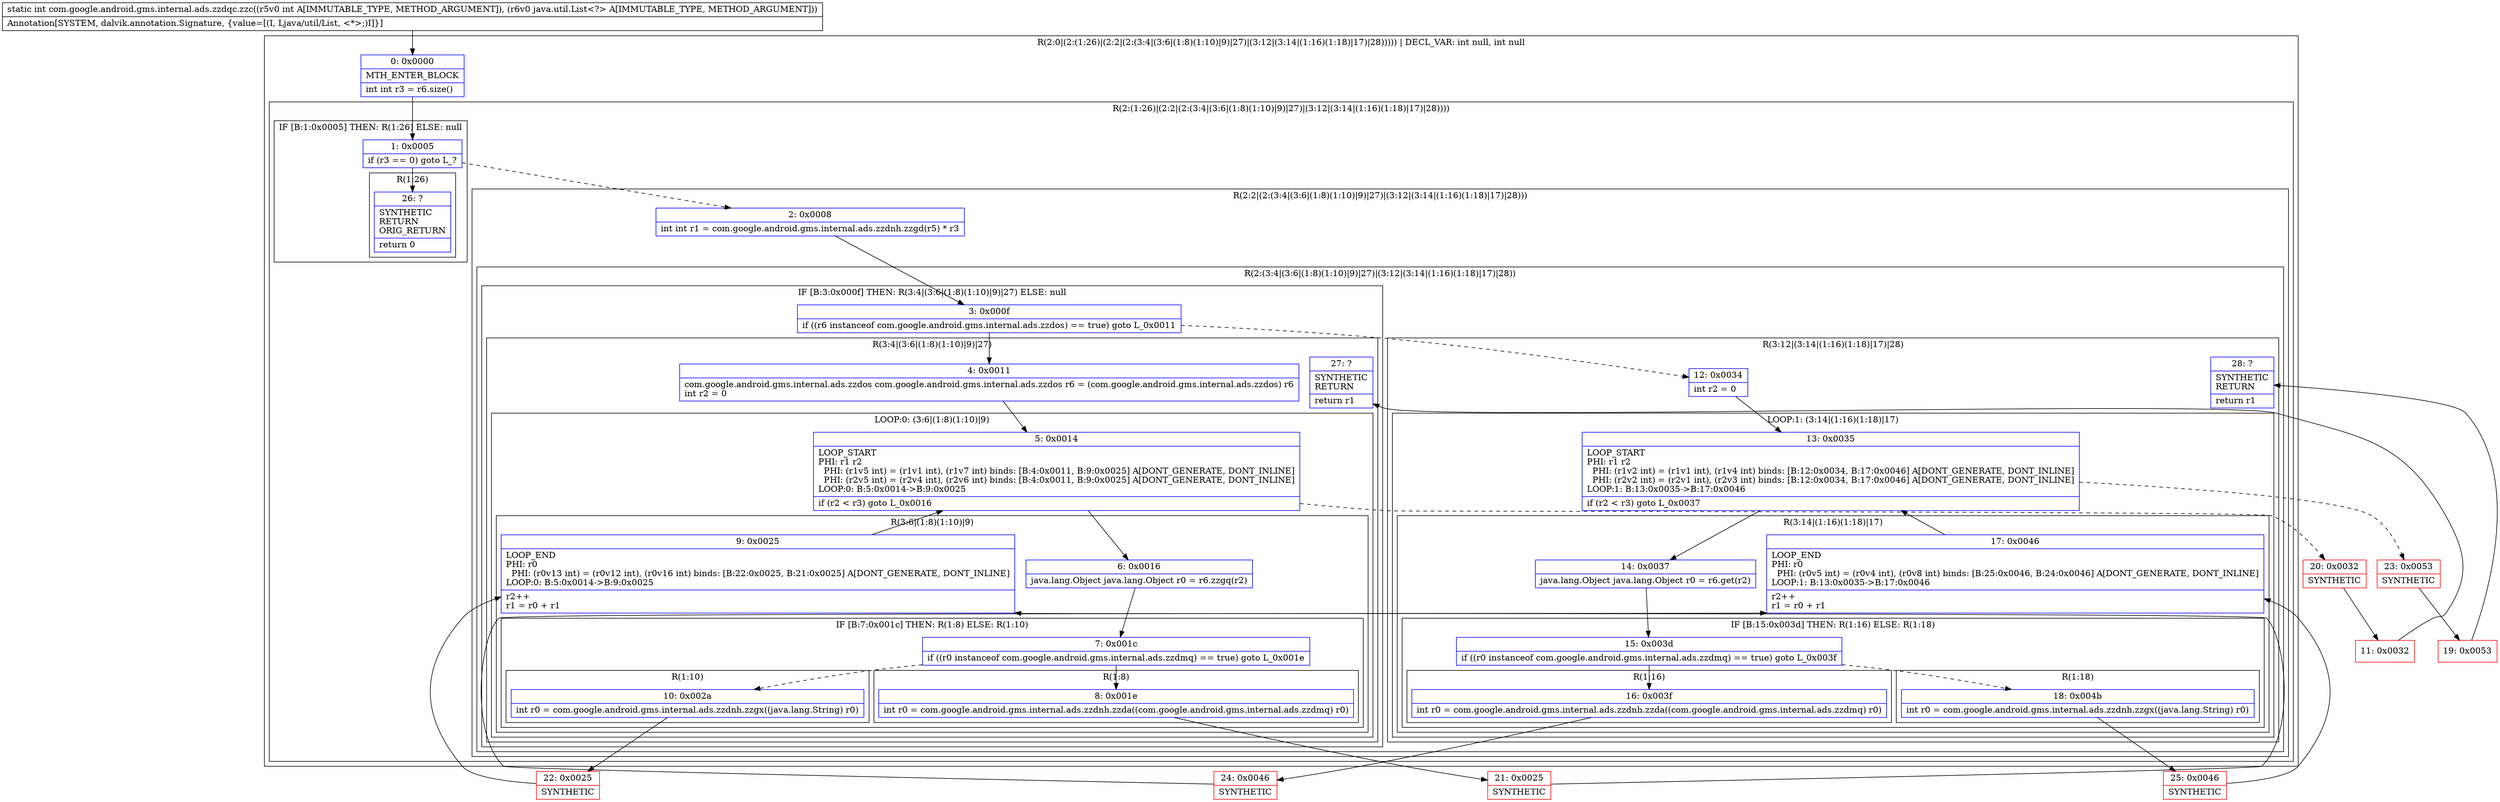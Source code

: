 digraph "CFG forcom.google.android.gms.internal.ads.zzdqc.zzc(ILjava\/util\/List;)I" {
subgraph cluster_Region_1020814864 {
label = "R(2:0|(2:(1:26)|(2:2|(2:(3:4|(3:6|(1:8)(1:10)|9)|27)|(3:12|(3:14|(1:16)(1:18)|17)|28))))) | DECL_VAR: int null, int null\l";
node [shape=record,color=blue];
Node_0 [shape=record,label="{0\:\ 0x0000|MTH_ENTER_BLOCK\l|int int r3 = r6.size()\l}"];
subgraph cluster_Region_1405144081 {
label = "R(2:(1:26)|(2:2|(2:(3:4|(3:6|(1:8)(1:10)|9)|27)|(3:12|(3:14|(1:16)(1:18)|17)|28))))";
node [shape=record,color=blue];
subgraph cluster_IfRegion_1335041947 {
label = "IF [B:1:0x0005] THEN: R(1:26) ELSE: null";
node [shape=record,color=blue];
Node_1 [shape=record,label="{1\:\ 0x0005|if (r3 == 0) goto L_?\l}"];
subgraph cluster_Region_208203726 {
label = "R(1:26)";
node [shape=record,color=blue];
Node_26 [shape=record,label="{26\:\ ?|SYNTHETIC\lRETURN\lORIG_RETURN\l|return 0\l}"];
}
}
subgraph cluster_Region_1455211465 {
label = "R(2:2|(2:(3:4|(3:6|(1:8)(1:10)|9)|27)|(3:12|(3:14|(1:16)(1:18)|17)|28)))";
node [shape=record,color=blue];
Node_2 [shape=record,label="{2\:\ 0x0008|int int r1 = com.google.android.gms.internal.ads.zzdnh.zzgd(r5) * r3\l}"];
subgraph cluster_Region_38108935 {
label = "R(2:(3:4|(3:6|(1:8)(1:10)|9)|27)|(3:12|(3:14|(1:16)(1:18)|17)|28))";
node [shape=record,color=blue];
subgraph cluster_IfRegion_680002367 {
label = "IF [B:3:0x000f] THEN: R(3:4|(3:6|(1:8)(1:10)|9)|27) ELSE: null";
node [shape=record,color=blue];
Node_3 [shape=record,label="{3\:\ 0x000f|if ((r6 instanceof com.google.android.gms.internal.ads.zzdos) == true) goto L_0x0011\l}"];
subgraph cluster_Region_97890845 {
label = "R(3:4|(3:6|(1:8)(1:10)|9)|27)";
node [shape=record,color=blue];
Node_4 [shape=record,label="{4\:\ 0x0011|com.google.android.gms.internal.ads.zzdos com.google.android.gms.internal.ads.zzdos r6 = (com.google.android.gms.internal.ads.zzdos) r6\lint r2 = 0\l}"];
subgraph cluster_LoopRegion_1511341344 {
label = "LOOP:0: (3:6|(1:8)(1:10)|9)";
node [shape=record,color=blue];
Node_5 [shape=record,label="{5\:\ 0x0014|LOOP_START\lPHI: r1 r2 \l  PHI: (r1v5 int) = (r1v1 int), (r1v7 int) binds: [B:4:0x0011, B:9:0x0025] A[DONT_GENERATE, DONT_INLINE]\l  PHI: (r2v5 int) = (r2v4 int), (r2v6 int) binds: [B:4:0x0011, B:9:0x0025] A[DONT_GENERATE, DONT_INLINE]\lLOOP:0: B:5:0x0014\-\>B:9:0x0025\l|if (r2 \< r3) goto L_0x0016\l}"];
subgraph cluster_Region_1118352237 {
label = "R(3:6|(1:8)(1:10)|9)";
node [shape=record,color=blue];
Node_6 [shape=record,label="{6\:\ 0x0016|java.lang.Object java.lang.Object r0 = r6.zzgq(r2)\l}"];
subgraph cluster_IfRegion_114272559 {
label = "IF [B:7:0x001c] THEN: R(1:8) ELSE: R(1:10)";
node [shape=record,color=blue];
Node_7 [shape=record,label="{7\:\ 0x001c|if ((r0 instanceof com.google.android.gms.internal.ads.zzdmq) == true) goto L_0x001e\l}"];
subgraph cluster_Region_1923975386 {
label = "R(1:8)";
node [shape=record,color=blue];
Node_8 [shape=record,label="{8\:\ 0x001e|int r0 = com.google.android.gms.internal.ads.zzdnh.zzda((com.google.android.gms.internal.ads.zzdmq) r0)\l}"];
}
subgraph cluster_Region_649970012 {
label = "R(1:10)";
node [shape=record,color=blue];
Node_10 [shape=record,label="{10\:\ 0x002a|int r0 = com.google.android.gms.internal.ads.zzdnh.zzgx((java.lang.String) r0)\l}"];
}
}
Node_9 [shape=record,label="{9\:\ 0x0025|LOOP_END\lPHI: r0 \l  PHI: (r0v13 int) = (r0v12 int), (r0v16 int) binds: [B:22:0x0025, B:21:0x0025] A[DONT_GENERATE, DONT_INLINE]\lLOOP:0: B:5:0x0014\-\>B:9:0x0025\l|r2++\lr1 = r0 + r1\l}"];
}
}
Node_27 [shape=record,label="{27\:\ ?|SYNTHETIC\lRETURN\l|return r1\l}"];
}
}
subgraph cluster_Region_833055269 {
label = "R(3:12|(3:14|(1:16)(1:18)|17)|28)";
node [shape=record,color=blue];
Node_12 [shape=record,label="{12\:\ 0x0034|int r2 = 0\l}"];
subgraph cluster_LoopRegion_629291156 {
label = "LOOP:1: (3:14|(1:16)(1:18)|17)";
node [shape=record,color=blue];
Node_13 [shape=record,label="{13\:\ 0x0035|LOOP_START\lPHI: r1 r2 \l  PHI: (r1v2 int) = (r1v1 int), (r1v4 int) binds: [B:12:0x0034, B:17:0x0046] A[DONT_GENERATE, DONT_INLINE]\l  PHI: (r2v2 int) = (r2v1 int), (r2v3 int) binds: [B:12:0x0034, B:17:0x0046] A[DONT_GENERATE, DONT_INLINE]\lLOOP:1: B:13:0x0035\-\>B:17:0x0046\l|if (r2 \< r3) goto L_0x0037\l}"];
subgraph cluster_Region_1924830328 {
label = "R(3:14|(1:16)(1:18)|17)";
node [shape=record,color=blue];
Node_14 [shape=record,label="{14\:\ 0x0037|java.lang.Object java.lang.Object r0 = r6.get(r2)\l}"];
subgraph cluster_IfRegion_594214795 {
label = "IF [B:15:0x003d] THEN: R(1:16) ELSE: R(1:18)";
node [shape=record,color=blue];
Node_15 [shape=record,label="{15\:\ 0x003d|if ((r0 instanceof com.google.android.gms.internal.ads.zzdmq) == true) goto L_0x003f\l}"];
subgraph cluster_Region_618529616 {
label = "R(1:16)";
node [shape=record,color=blue];
Node_16 [shape=record,label="{16\:\ 0x003f|int r0 = com.google.android.gms.internal.ads.zzdnh.zzda((com.google.android.gms.internal.ads.zzdmq) r0)\l}"];
}
subgraph cluster_Region_774026156 {
label = "R(1:18)";
node [shape=record,color=blue];
Node_18 [shape=record,label="{18\:\ 0x004b|int r0 = com.google.android.gms.internal.ads.zzdnh.zzgx((java.lang.String) r0)\l}"];
}
}
Node_17 [shape=record,label="{17\:\ 0x0046|LOOP_END\lPHI: r0 \l  PHI: (r0v5 int) = (r0v4 int), (r0v8 int) binds: [B:25:0x0046, B:24:0x0046] A[DONT_GENERATE, DONT_INLINE]\lLOOP:1: B:13:0x0035\-\>B:17:0x0046\l|r2++\lr1 = r0 + r1\l}"];
}
}
Node_28 [shape=record,label="{28\:\ ?|SYNTHETIC\lRETURN\l|return r1\l}"];
}
}
}
}
}
Node_11 [shape=record,color=red,label="{11\:\ 0x0032}"];
Node_19 [shape=record,color=red,label="{19\:\ 0x0053}"];
Node_20 [shape=record,color=red,label="{20\:\ 0x0032|SYNTHETIC\l}"];
Node_21 [shape=record,color=red,label="{21\:\ 0x0025|SYNTHETIC\l}"];
Node_22 [shape=record,color=red,label="{22\:\ 0x0025|SYNTHETIC\l}"];
Node_23 [shape=record,color=red,label="{23\:\ 0x0053|SYNTHETIC\l}"];
Node_24 [shape=record,color=red,label="{24\:\ 0x0046|SYNTHETIC\l}"];
Node_25 [shape=record,color=red,label="{25\:\ 0x0046|SYNTHETIC\l}"];
MethodNode[shape=record,label="{static int com.google.android.gms.internal.ads.zzdqc.zzc((r5v0 int A[IMMUTABLE_TYPE, METHOD_ARGUMENT]), (r6v0 java.util.List\<?\> A[IMMUTABLE_TYPE, METHOD_ARGUMENT]))  | Annotation[SYSTEM, dalvik.annotation.Signature, \{value=[(I, Ljava\/util\/List, \<*\>;)I]\}]\l}"];
MethodNode -> Node_0;
Node_0 -> Node_1;
Node_1 -> Node_2[style=dashed];
Node_1 -> Node_26;
Node_2 -> Node_3;
Node_3 -> Node_4;
Node_3 -> Node_12[style=dashed];
Node_4 -> Node_5;
Node_5 -> Node_6;
Node_5 -> Node_20[style=dashed];
Node_6 -> Node_7;
Node_7 -> Node_8;
Node_7 -> Node_10[style=dashed];
Node_8 -> Node_21;
Node_10 -> Node_22;
Node_9 -> Node_5;
Node_12 -> Node_13;
Node_13 -> Node_14;
Node_13 -> Node_23[style=dashed];
Node_14 -> Node_15;
Node_15 -> Node_16;
Node_15 -> Node_18[style=dashed];
Node_16 -> Node_24;
Node_18 -> Node_25;
Node_17 -> Node_13;
Node_11 -> Node_27;
Node_19 -> Node_28;
Node_20 -> Node_11;
Node_21 -> Node_9;
Node_22 -> Node_9;
Node_23 -> Node_19;
Node_24 -> Node_17;
Node_25 -> Node_17;
}

